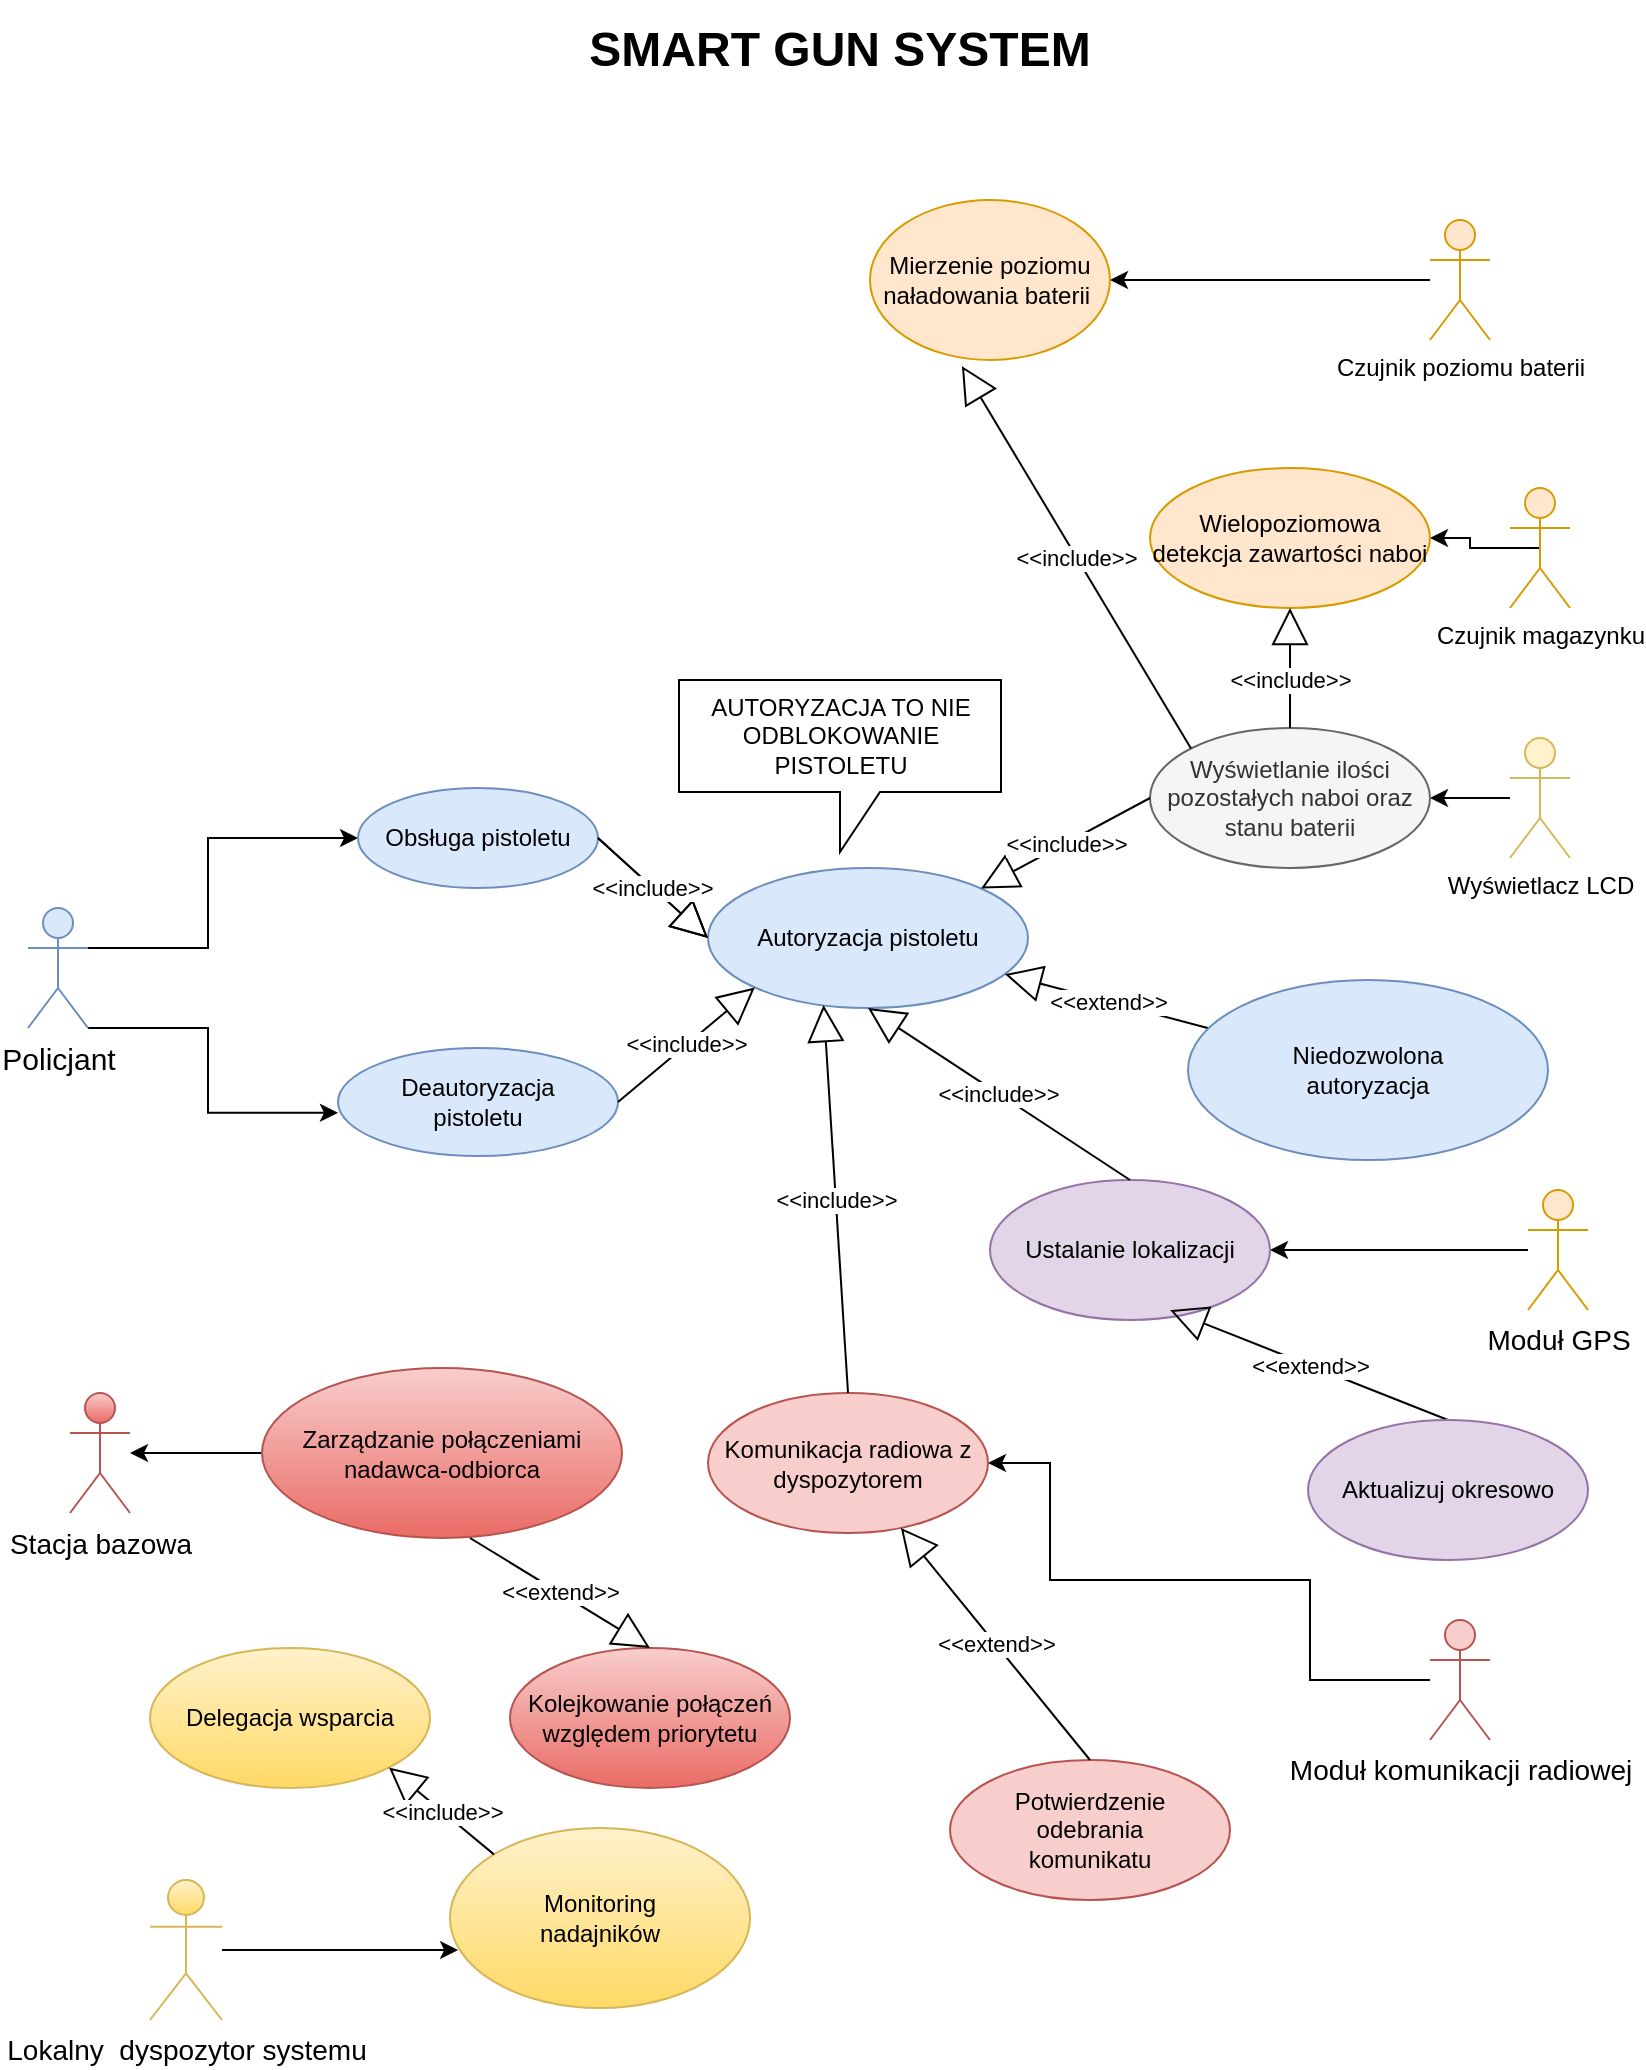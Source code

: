 <mxfile version="13.10.7" type="github">
  <diagram id="ZAYAtZIgmon7IQ3GefVp" name="Page-1">
    <mxGraphModel dx="1021" dy="531" grid="1" gridSize="10" guides="1" tooltips="1" connect="1" arrows="1" fold="1" page="1" pageScale="1" pageWidth="827" pageHeight="1169" math="0" shadow="0">
      <root>
        <mxCell id="0" />
        <mxCell id="1" parent="0" />
        <mxCell id="3GcMtql7V56vAbpa6kK3-1" value="&lt;font style=&quot;font-size: 24px&quot;&gt;&lt;b&gt;&lt;font style=&quot;font-size: 24px&quot;&gt;SMART GUN SYSTEM&lt;/font&gt;&lt;/b&gt;&lt;/font&gt;" style="text;html=1;strokeColor=none;fillColor=none;align=center;verticalAlign=middle;whiteSpace=wrap;rounded=0;" parent="1" vertex="1">
          <mxGeometry x="240" y="30" width="370" height="50" as="geometry" />
        </mxCell>
        <mxCell id="3GcMtql7V56vAbpa6kK3-18" style="edgeStyle=orthogonalEdgeStyle;rounded=0;orthogonalLoop=1;jettySize=auto;html=1;entryX=0;entryY=0.5;entryDx=0;entryDy=0;exitX=1;exitY=0.333;exitDx=0;exitDy=0;exitPerimeter=0;" parent="1" source="3GcMtql7V56vAbpa6kK3-2" target="3GcMtql7V56vAbpa6kK3-20" edge="1">
          <mxGeometry relative="1" as="geometry">
            <mxPoint x="79" y="474" as="targetPoint" />
            <mxPoint x="119" y="504" as="sourcePoint" />
            <Array as="points">
              <mxPoint x="109" y="449" />
            </Array>
          </mxGeometry>
        </mxCell>
        <mxCell id="3GcMtql7V56vAbpa6kK3-71" style="edgeStyle=orthogonalEdgeStyle;rounded=0;orthogonalLoop=1;jettySize=auto;html=1;exitX=1;exitY=1;exitDx=0;exitDy=0;exitPerimeter=0;entryX=0;entryY=0.6;entryDx=0;entryDy=0;entryPerimeter=0;" parent="1" source="3GcMtql7V56vAbpa6kK3-2" target="3GcMtql7V56vAbpa6kK3-67" edge="1">
          <mxGeometry relative="1" as="geometry">
            <Array as="points">
              <mxPoint x="109" y="544" />
              <mxPoint x="109" y="586" />
            </Array>
          </mxGeometry>
        </mxCell>
        <mxCell id="3GcMtql7V56vAbpa6kK3-2" value="&lt;font style=&quot;font-size: 15px&quot;&gt;Policjant&lt;/font&gt;" style="shape=umlActor;verticalLabelPosition=bottom;verticalAlign=top;html=1;outlineConnect=0;fillColor=#dae8fc;strokeColor=#6c8ebf;" parent="1" vertex="1">
          <mxGeometry x="19" y="484" width="30" height="60" as="geometry" />
        </mxCell>
        <mxCell id="U8Dto0rnsPPyauF-UxUy-13" style="edgeStyle=orthogonalEdgeStyle;rounded=0;orthogonalLoop=1;jettySize=auto;html=1;entryX=1;entryY=0.5;entryDx=0;entryDy=0;" edge="1" parent="1" source="3GcMtql7V56vAbpa6kK3-12" target="3GcMtql7V56vAbpa6kK3-15">
          <mxGeometry relative="1" as="geometry" />
        </mxCell>
        <mxCell id="3GcMtql7V56vAbpa6kK3-12" value="&lt;font style=&quot;font-size: 14px&quot;&gt;Moduł GPS&lt;/font&gt;" style="shape=umlActor;verticalLabelPosition=bottom;verticalAlign=top;html=1;fillColor=#ffe6cc;strokeColor=#d79b00;" parent="1" vertex="1">
          <mxGeometry x="769" y="625" width="30" height="60" as="geometry" />
        </mxCell>
        <mxCell id="3GcMtql7V56vAbpa6kK3-15" value="Ustalanie lokalizacji" style="ellipse;whiteSpace=wrap;html=1;fillColor=#e1d5e7;strokeColor=#9673a6;" parent="1" vertex="1">
          <mxGeometry x="500" y="620" width="140" height="70" as="geometry" />
        </mxCell>
        <mxCell id="3GcMtql7V56vAbpa6kK3-16" value="&amp;lt;&amp;lt;extend&amp;gt;&amp;gt;" style="endArrow=block;endSize=16;endFill=0;html=1;entryX=0.643;entryY=0.929;entryDx=0;entryDy=0;entryPerimeter=0;exitX=0.5;exitY=0;exitDx=0;exitDy=0;" parent="1" source="3GcMtql7V56vAbpa6kK3-17" target="3GcMtql7V56vAbpa6kK3-15" edge="1">
          <mxGeometry width="160" relative="1" as="geometry">
            <mxPoint x="1139" y="833" as="sourcePoint" />
            <mxPoint x="1299" y="833" as="targetPoint" />
          </mxGeometry>
        </mxCell>
        <mxCell id="3GcMtql7V56vAbpa6kK3-17" value="Aktualizuj okresowo" style="ellipse;whiteSpace=wrap;html=1;fillColor=#e1d5e7;strokeColor=#9673a6;" parent="1" vertex="1">
          <mxGeometry x="659" y="740" width="140" height="70" as="geometry" />
        </mxCell>
        <mxCell id="3GcMtql7V56vAbpa6kK3-20" value="Obsługa pistoletu" style="ellipse;whiteSpace=wrap;html=1;fillColor=#dae8fc;strokeColor=#6c8ebf;" parent="1" vertex="1">
          <mxGeometry x="184" y="424" width="120" height="50" as="geometry" />
        </mxCell>
        <mxCell id="3GcMtql7V56vAbpa6kK3-32" value="Autoryzacja pistoletu" style="ellipse;whiteSpace=wrap;html=1;fillColor=#dae8fc;strokeColor=#6c8ebf;" parent="1" vertex="1">
          <mxGeometry x="359" y="464" width="160" height="70" as="geometry" />
        </mxCell>
        <mxCell id="3GcMtql7V56vAbpa6kK3-40" value="&amp;lt;&amp;lt;include&amp;gt;&amp;gt;" style="endArrow=block;endSize=16;endFill=0;html=1;entryX=0;entryY=0.5;entryDx=0;entryDy=0;exitX=1;exitY=0.5;exitDx=0;exitDy=0;" parent="1" source="3GcMtql7V56vAbpa6kK3-20" target="3GcMtql7V56vAbpa6kK3-32" edge="1">
          <mxGeometry width="160" relative="1" as="geometry">
            <mxPoint x="289" y="444" as="sourcePoint" />
            <mxPoint x="449" y="444" as="targetPoint" />
          </mxGeometry>
        </mxCell>
        <mxCell id="3GcMtql7V56vAbpa6kK3-43" value="&amp;lt;&amp;lt;extend&amp;gt;&amp;gt;" style="endArrow=block;endSize=16;endFill=0;html=1;" parent="1" source="3GcMtql7V56vAbpa6kK3-44" target="3GcMtql7V56vAbpa6kK3-32" edge="1">
          <mxGeometry width="160" relative="1" as="geometry">
            <mxPoint x="609" y="404" as="sourcePoint" />
            <mxPoint x="689" y="444" as="targetPoint" />
          </mxGeometry>
        </mxCell>
        <mxCell id="3GcMtql7V56vAbpa6kK3-44" value="&lt;div&gt;Niedozwolona &lt;br&gt;&lt;/div&gt;&lt;div&gt;autoryzacja&lt;br&gt;&lt;/div&gt;" style="ellipse;whiteSpace=wrap;html=1;fillColor=#dae8fc;strokeColor=#6c8ebf;" parent="1" vertex="1">
          <mxGeometry x="599" y="520" width="180" height="90" as="geometry" />
        </mxCell>
        <mxCell id="U8Dto0rnsPPyauF-UxUy-52" style="edgeStyle=orthogonalEdgeStyle;rounded=0;orthogonalLoop=1;jettySize=auto;html=1;entryX=0.027;entryY=0.678;entryDx=0;entryDy=0;entryPerimeter=0;" edge="1" parent="1" source="3GcMtql7V56vAbpa6kK3-45" target="3GcMtql7V56vAbpa6kK3-87">
          <mxGeometry relative="1" as="geometry" />
        </mxCell>
        <mxCell id="3GcMtql7V56vAbpa6kK3-45" value="&lt;font style=&quot;font-size: 14px&quot;&gt;Lokalny&amp;nbsp; dyspozytor systemu&lt;/font&gt;" style="shape=umlActor;verticalLabelPosition=bottom;verticalAlign=top;html=1;gradientColor=#ffd966;fillColor=#fff2cc;strokeColor=#d6b656;" parent="1" vertex="1">
          <mxGeometry x="80" y="970" width="36" height="70" as="geometry" />
        </mxCell>
        <mxCell id="U8Dto0rnsPPyauF-UxUy-38" style="edgeStyle=orthogonalEdgeStyle;rounded=0;orthogonalLoop=1;jettySize=auto;html=1;entryX=1;entryY=0.5;entryDx=0;entryDy=0;" edge="1" parent="1" source="3GcMtql7V56vAbpa6kK3-53" target="3GcMtql7V56vAbpa6kK3-56">
          <mxGeometry relative="1" as="geometry">
            <mxPoint x="610" y="870" as="targetPoint" />
            <Array as="points">
              <mxPoint x="660" y="870" />
              <mxPoint x="660" y="820" />
              <mxPoint x="530" y="820" />
              <mxPoint x="530" y="761" />
            </Array>
          </mxGeometry>
        </mxCell>
        <mxCell id="3GcMtql7V56vAbpa6kK3-53" value="&lt;font style=&quot;font-size: 14px&quot;&gt;Moduł komunikacji radiowej&lt;/font&gt;" style="shape=umlActor;verticalLabelPosition=bottom;verticalAlign=top;html=1;fillColor=#f8cecc;strokeColor=#b85450;" parent="1" vertex="1">
          <mxGeometry x="720" y="840" width="30" height="60" as="geometry" />
        </mxCell>
        <mxCell id="3GcMtql7V56vAbpa6kK3-56" value="Komunikacja radiowa z dyspozytorem " style="ellipse;whiteSpace=wrap;html=1;fillColor=#f8cecc;strokeColor=#b85450;" parent="1" vertex="1">
          <mxGeometry x="359" y="726.5" width="140" height="70" as="geometry" />
        </mxCell>
        <mxCell id="3GcMtql7V56vAbpa6kK3-60" value="&lt;div&gt;Potwierdzenie &lt;br&gt;&lt;/div&gt;&lt;div&gt;odebrania &lt;br&gt;&lt;/div&gt;&lt;div&gt;komunikatu&lt;br&gt;&lt;/div&gt;" style="ellipse;whiteSpace=wrap;html=1;fillColor=#f8cecc;strokeColor=#b85450;" parent="1" vertex="1">
          <mxGeometry x="480" y="910" width="140" height="70" as="geometry" />
        </mxCell>
        <mxCell id="3GcMtql7V56vAbpa6kK3-67" value="&lt;div&gt;Deautoryzacja &lt;br&gt;&lt;/div&gt;&lt;div&gt;pistoletu&lt;br&gt;&lt;/div&gt;" style="ellipse;whiteSpace=wrap;html=1;fillColor=#dae8fc;strokeColor=#6c8ebf;" parent="1" vertex="1">
          <mxGeometry x="174" y="554" width="140" height="54" as="geometry" />
        </mxCell>
        <mxCell id="3GcMtql7V56vAbpa6kK3-68" value="&amp;lt;&amp;lt;include&amp;gt;&amp;gt;" style="endArrow=block;endSize=16;endFill=0;html=1;entryX=0;entryY=1;entryDx=0;entryDy=0;exitX=1;exitY=0.5;exitDx=0;exitDy=0;" parent="1" source="3GcMtql7V56vAbpa6kK3-67" target="3GcMtql7V56vAbpa6kK3-32" edge="1">
          <mxGeometry width="160" relative="1" as="geometry">
            <mxPoint x="319" y="624" as="sourcePoint" />
            <mxPoint x="479" y="624" as="targetPoint" />
          </mxGeometry>
        </mxCell>
        <mxCell id="3GcMtql7V56vAbpa6kK3-75" style="edgeStyle=orthogonalEdgeStyle;rounded=0;orthogonalLoop=1;jettySize=auto;html=1;exitX=0.5;exitY=0.5;exitDx=0;exitDy=0;exitPerimeter=0;" parent="1" source="3GcMtql7V56vAbpa6kK3-72" target="3GcMtql7V56vAbpa6kK3-74" edge="1">
          <mxGeometry relative="1" as="geometry" />
        </mxCell>
        <mxCell id="3GcMtql7V56vAbpa6kK3-72" value="Czujnik magazynku" style="shape=umlActor;verticalLabelPosition=bottom;verticalAlign=top;html=1;fillColor=#ffe6cc;strokeColor=#d79b00;" parent="1" vertex="1">
          <mxGeometry x="760" y="274" width="30" height="60" as="geometry" />
        </mxCell>
        <mxCell id="U8Dto0rnsPPyauF-UxUy-29" style="edgeStyle=orthogonalEdgeStyle;rounded=0;orthogonalLoop=1;jettySize=auto;html=1;" edge="1" parent="1" source="3GcMtql7V56vAbpa6kK3-73" target="3GcMtql7V56vAbpa6kK3-77">
          <mxGeometry relative="1" as="geometry" />
        </mxCell>
        <mxCell id="3GcMtql7V56vAbpa6kK3-73" value="Wyświetlacz LCD " style="shape=umlActor;verticalLabelPosition=bottom;verticalAlign=top;html=1;fillColor=#fff2cc;strokeColor=#d6b656;" parent="1" vertex="1">
          <mxGeometry x="760" y="399" width="30" height="60" as="geometry" />
        </mxCell>
        <mxCell id="3GcMtql7V56vAbpa6kK3-74" value="&lt;div&gt;Wielopoziomowa &lt;br&gt;&lt;/div&gt;&lt;div&gt;detekcja zawartości naboi&lt;br&gt;&lt;/div&gt;" style="ellipse;whiteSpace=wrap;html=1;fillColor=#ffe6cc;strokeColor=#d79b00;" parent="1" vertex="1">
          <mxGeometry x="580" y="264" width="140" height="70" as="geometry" />
        </mxCell>
        <mxCell id="3GcMtql7V56vAbpa6kK3-77" value="&lt;div&gt;Wyświetlanie ilości pozostałych naboi oraz &lt;br&gt;&lt;/div&gt;stanu baterii" style="ellipse;whiteSpace=wrap;html=1;fillColor=#f5f5f5;strokeColor=#666666;fontColor=#333333;rotation=0;" parent="1" vertex="1">
          <mxGeometry x="580" y="394" width="140" height="70" as="geometry" />
        </mxCell>
        <mxCell id="3GcMtql7V56vAbpa6kK3-86" value="&amp;lt;&amp;lt;extend&amp;gt;&amp;gt;" style="endArrow=block;endSize=16;endFill=0;html=1;exitX=0.5;exitY=0;exitDx=0;exitDy=0;" parent="1" source="3GcMtql7V56vAbpa6kK3-60" target="3GcMtql7V56vAbpa6kK3-56" edge="1">
          <mxGeometry width="160" relative="1" as="geometry">
            <mxPoint x="1300" y="855" as="sourcePoint" />
            <mxPoint x="1250" y="950" as="targetPoint" />
          </mxGeometry>
        </mxCell>
        <mxCell id="3GcMtql7V56vAbpa6kK3-87" value="&lt;div&gt;Monitoring &lt;br&gt;&lt;/div&gt;&lt;div&gt;nadajników&lt;br&gt;&lt;/div&gt;" style="ellipse;whiteSpace=wrap;html=1;gradientColor=#ffd966;fillColor=#fff2cc;strokeColor=#d6b656;" parent="1" vertex="1">
          <mxGeometry x="230" y="944" width="150" height="90" as="geometry" />
        </mxCell>
        <mxCell id="3GcMtql7V56vAbpa6kK3-89" value="Delegacja wsparcia" style="ellipse;whiteSpace=wrap;html=1;gradientColor=#ffd966;fillColor=#fff2cc;strokeColor=#d6b656;" parent="1" vertex="1">
          <mxGeometry x="80" y="854" width="140" height="70" as="geometry" />
        </mxCell>
        <mxCell id="3GcMtql7V56vAbpa6kK3-92" value="&amp;lt;&amp;lt;include&amp;gt;&amp;gt;" style="endArrow=block;endSize=16;endFill=0;html=1;entryX=1;entryY=1;entryDx=0;entryDy=0;exitX=0;exitY=0;exitDx=0;exitDy=0;" parent="1" source="3GcMtql7V56vAbpa6kK3-87" target="3GcMtql7V56vAbpa6kK3-89" edge="1">
          <mxGeometry width="160" relative="1" as="geometry">
            <mxPoint x="189" y="1340" as="sourcePoint" />
            <mxPoint x="129" y="1250" as="targetPoint" />
          </mxGeometry>
        </mxCell>
        <mxCell id="3GcMtql7V56vAbpa6kK3-96" value="&lt;font style=&quot;font-size: 14px&quot;&gt;Stacja bazowa&lt;/font&gt;" style="shape=umlActor;verticalLabelPosition=bottom;verticalAlign=top;html=1;outlineConnect=0;gradientColor=#ea6b66;fillColor=#f8cecc;strokeColor=#b85450;" parent="1" vertex="1">
          <mxGeometry x="40" y="726.5" width="30" height="60" as="geometry" />
        </mxCell>
        <mxCell id="U8Dto0rnsPPyauF-UxUy-40" style="edgeStyle=orthogonalEdgeStyle;rounded=0;orthogonalLoop=1;jettySize=auto;html=1;" edge="1" parent="1" source="3GcMtql7V56vAbpa6kK3-97" target="3GcMtql7V56vAbpa6kK3-96">
          <mxGeometry relative="1" as="geometry" />
        </mxCell>
        <mxCell id="3GcMtql7V56vAbpa6kK3-97" value="&lt;div&gt;Zarządzanie połączeniami&lt;/div&gt;&lt;div&gt;nadawca-odbiorca&lt;br&gt;&lt;/div&gt;" style="ellipse;whiteSpace=wrap;html=1;gradientColor=#ea6b66;fillColor=#f8cecc;strokeColor=#b85450;" parent="1" vertex="1">
          <mxGeometry x="136" y="714" width="180" height="85" as="geometry" />
        </mxCell>
        <mxCell id="3GcMtql7V56vAbpa6kK3-99" value="&lt;div&gt;Kolejkowanie połączeń &lt;br&gt;&lt;/div&gt;&lt;div&gt;względem priorytetu&lt;br&gt;&lt;/div&gt;" style="ellipse;whiteSpace=wrap;html=1;gradientColor=#ea6b66;fillColor=#f8cecc;strokeColor=#b85450;" parent="1" vertex="1">
          <mxGeometry x="260" y="854" width="140" height="70" as="geometry" />
        </mxCell>
        <mxCell id="U8Dto0rnsPPyauF-UxUy-16" value="&amp;lt;&amp;lt;include&amp;gt;&amp;gt;" style="endArrow=block;endSize=16;endFill=0;html=1;entryX=0.5;entryY=1;entryDx=0;entryDy=0;exitX=0.5;exitY=0;exitDx=0;exitDy=0;" edge="1" parent="1" source="3GcMtql7V56vAbpa6kK3-15" target="3GcMtql7V56vAbpa6kK3-32">
          <mxGeometry width="160" relative="1" as="geometry">
            <mxPoint x="344" y="631.25" as="sourcePoint" />
            <mxPoint x="412.431" y="573.999" as="targetPoint" />
          </mxGeometry>
        </mxCell>
        <mxCell id="U8Dto0rnsPPyauF-UxUy-32" style="edgeStyle=orthogonalEdgeStyle;rounded=0;orthogonalLoop=1;jettySize=auto;html=1;" edge="1" parent="1" source="U8Dto0rnsPPyauF-UxUy-24" target="U8Dto0rnsPPyauF-UxUy-26">
          <mxGeometry relative="1" as="geometry" />
        </mxCell>
        <mxCell id="U8Dto0rnsPPyauF-UxUy-24" value="Czujnik poziomu baterii" style="shape=umlActor;verticalLabelPosition=bottom;verticalAlign=top;html=1;outlineConnect=0;fillColor=#ffe6cc;strokeColor=#d79b00;" vertex="1" parent="1">
          <mxGeometry x="720" y="140" width="30" height="60" as="geometry" />
        </mxCell>
        <mxCell id="U8Dto0rnsPPyauF-UxUy-26" value="Mierzenie poziomu naładowania baterii&amp;nbsp; " style="ellipse;whiteSpace=wrap;html=1;fillColor=#ffe6cc;strokeColor=#d79b00;" vertex="1" parent="1">
          <mxGeometry x="440" y="130" width="120" height="80" as="geometry" />
        </mxCell>
        <mxCell id="U8Dto0rnsPPyauF-UxUy-35" value="&amp;lt;&amp;lt;include&amp;gt;&amp;gt;" style="endArrow=block;endSize=16;endFill=0;html=1;exitX=0;exitY=0;exitDx=0;exitDy=0;entryX=0.383;entryY=1.038;entryDx=0;entryDy=0;entryPerimeter=0;" edge="1" parent="1" source="3GcMtql7V56vAbpa6kK3-77" target="U8Dto0rnsPPyauF-UxUy-26">
          <mxGeometry width="160" relative="1" as="geometry">
            <mxPoint x="500" y="334" as="sourcePoint" />
            <mxPoint x="577.574" y="272.284" as="targetPoint" />
          </mxGeometry>
        </mxCell>
        <mxCell id="U8Dto0rnsPPyauF-UxUy-36" value="&amp;lt;&amp;lt;include&amp;gt;&amp;gt;" style="endArrow=block;endSize=16;endFill=0;html=1;exitX=0.5;exitY=0;exitDx=0;exitDy=0;" edge="1" parent="1" source="3GcMtql7V56vAbpa6kK3-77">
          <mxGeometry x="-0.2" width="160" relative="1" as="geometry">
            <mxPoint x="620" y="390" as="sourcePoint" />
            <mxPoint x="650" y="334" as="targetPoint" />
            <mxPoint as="offset" />
          </mxGeometry>
        </mxCell>
        <mxCell id="U8Dto0rnsPPyauF-UxUy-37" value="AUTORYZACJA TO NIE ODBLOKOWANIE PISTOLETU" style="shape=callout;whiteSpace=wrap;html=1;perimeter=calloutPerimeter;" vertex="1" parent="1">
          <mxGeometry x="344.5" y="370" width="161" height="86" as="geometry" />
        </mxCell>
        <mxCell id="U8Dto0rnsPPyauF-UxUy-42" value="&amp;lt;&amp;lt;extend&amp;gt;&amp;gt;" style="endArrow=block;endSize=16;endFill=0;html=1;exitX=0.5;exitY=0;exitDx=0;exitDy=0;entryX=0.5;entryY=0;entryDx=0;entryDy=0;" edge="1" parent="1" target="3GcMtql7V56vAbpa6kK3-99">
          <mxGeometry width="160" relative="1" as="geometry">
            <mxPoint x="240" y="799" as="sourcePoint" />
            <mxPoint x="295" y="851.29" as="targetPoint" />
          </mxGeometry>
        </mxCell>
        <mxCell id="U8Dto0rnsPPyauF-UxUy-49" value="&amp;lt;&amp;lt;include&amp;gt;&amp;gt;" style="endArrow=block;endSize=16;endFill=0;html=1;entryX=0.361;entryY=0.979;entryDx=0;entryDy=0;exitX=0.5;exitY=0;exitDx=0;exitDy=0;entryPerimeter=0;" edge="1" parent="1" source="3GcMtql7V56vAbpa6kK3-56" target="3GcMtql7V56vAbpa6kK3-32">
          <mxGeometry width="160" relative="1" as="geometry">
            <mxPoint x="447.0" y="706" as="sourcePoint" />
            <mxPoint x="316" y="620" as="targetPoint" />
          </mxGeometry>
        </mxCell>
        <mxCell id="U8Dto0rnsPPyauF-UxUy-55" value="&amp;lt;&amp;lt;include&amp;gt;&amp;gt;" style="endArrow=block;endSize=16;endFill=0;html=1;entryX=0;entryY=0.5;entryDx=0;entryDy=0;exitX=1;exitY=0.5;exitDx=0;exitDy=0;" edge="1" parent="1">
          <mxGeometry width="160" relative="1" as="geometry">
            <mxPoint x="304" y="449" as="sourcePoint" />
            <mxPoint x="359" y="499" as="targetPoint" />
          </mxGeometry>
        </mxCell>
        <mxCell id="U8Dto0rnsPPyauF-UxUy-56" value="&amp;lt;&amp;lt;include&amp;gt;&amp;gt;" style="endArrow=block;endSize=16;endFill=0;html=1;entryX=1;entryY=0;entryDx=0;entryDy=0;exitX=0;exitY=0.5;exitDx=0;exitDy=0;" edge="1" parent="1" source="3GcMtql7V56vAbpa6kK3-77" target="3GcMtql7V56vAbpa6kK3-32">
          <mxGeometry width="160" relative="1" as="geometry">
            <mxPoint x="490" y="446" as="sourcePoint" />
            <mxPoint x="359" y="360" as="targetPoint" />
          </mxGeometry>
        </mxCell>
      </root>
    </mxGraphModel>
  </diagram>
</mxfile>
